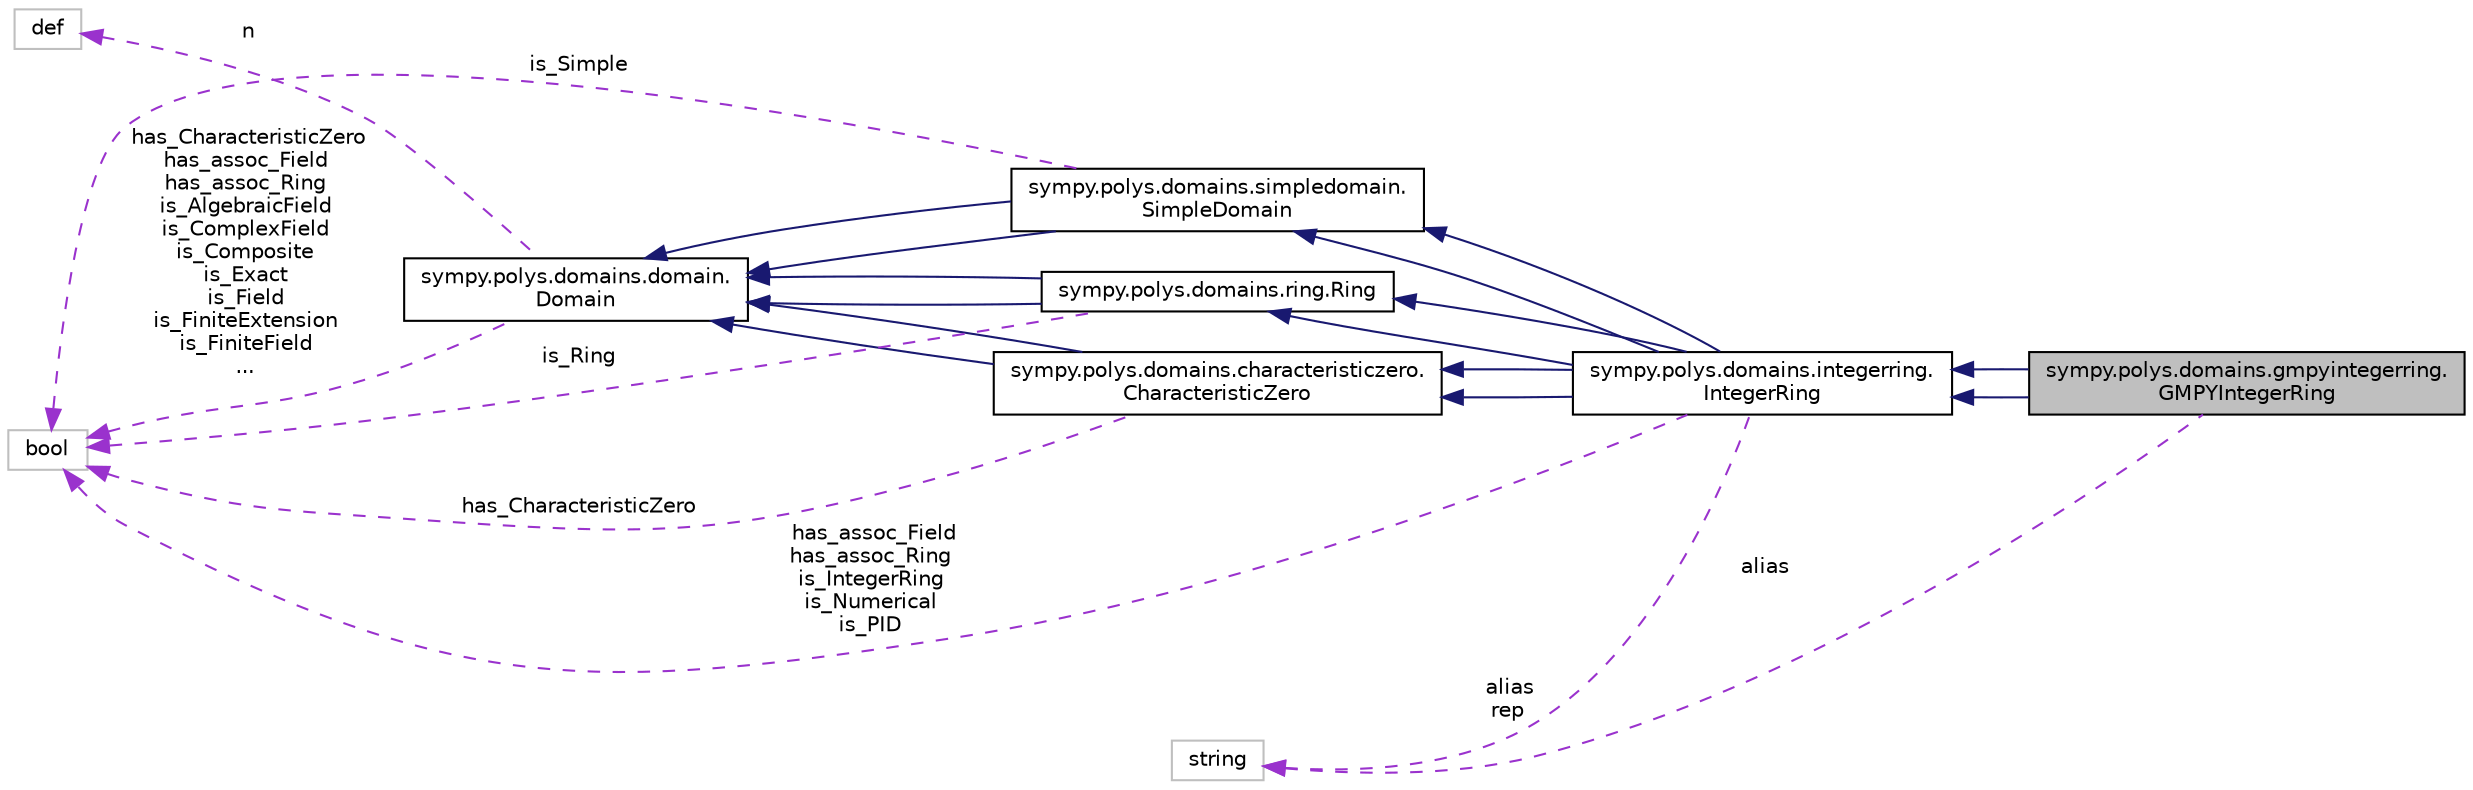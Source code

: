 digraph "sympy.polys.domains.gmpyintegerring.GMPYIntegerRing"
{
 // LATEX_PDF_SIZE
  edge [fontname="Helvetica",fontsize="10",labelfontname="Helvetica",labelfontsize="10"];
  node [fontname="Helvetica",fontsize="10",shape=record];
  rankdir="LR";
  Node1 [label="sympy.polys.domains.gmpyintegerring.\lGMPYIntegerRing",height=0.2,width=0.4,color="black", fillcolor="grey75", style="filled", fontcolor="black",tooltip=" "];
  Node2 -> Node1 [dir="back",color="midnightblue",fontsize="10",style="solid",fontname="Helvetica"];
  Node2 [label="sympy.polys.domains.integerring.\lIntegerRing",height=0.2,width=0.4,color="black", fillcolor="white", style="filled",URL="$classsympy_1_1polys_1_1domains_1_1integerring_1_1IntegerRing.html",tooltip=" "];
  Node3 -> Node2 [dir="back",color="midnightblue",fontsize="10",style="solid",fontname="Helvetica"];
  Node3 [label="sympy.polys.domains.ring.Ring",height=0.2,width=0.4,color="black", fillcolor="white", style="filled",URL="$classsympy_1_1polys_1_1domains_1_1ring_1_1Ring.html",tooltip=" "];
  Node4 -> Node3 [dir="back",color="midnightblue",fontsize="10",style="solid",fontname="Helvetica"];
  Node4 [label="sympy.polys.domains.domain.\lDomain",height=0.2,width=0.4,color="black", fillcolor="white", style="filled",URL="$classsympy_1_1polys_1_1domains_1_1domain_1_1Domain.html",tooltip=" "];
  Node5 -> Node4 [dir="back",color="darkorchid3",fontsize="10",style="dashed",label=" has_CharacteristicZero\nhas_assoc_Field\nhas_assoc_Ring\nis_AlgebraicField\nis_ComplexField\nis_Composite\nis_Exact\nis_Field\nis_FiniteExtension\nis_FiniteField\n..." ,fontname="Helvetica"];
  Node5 [label="bool",height=0.2,width=0.4,color="grey75", fillcolor="white", style="filled",tooltip=" "];
  Node6 -> Node4 [dir="back",color="darkorchid3",fontsize="10",style="dashed",label=" n" ,fontname="Helvetica"];
  Node6 [label="def",height=0.2,width=0.4,color="grey75", fillcolor="white", style="filled",tooltip=" "];
  Node4 -> Node3 [dir="back",color="midnightblue",fontsize="10",style="solid",fontname="Helvetica"];
  Node5 -> Node3 [dir="back",color="darkorchid3",fontsize="10",style="dashed",label=" is_Ring" ,fontname="Helvetica"];
  Node7 -> Node2 [dir="back",color="midnightblue",fontsize="10",style="solid",fontname="Helvetica"];
  Node7 [label="sympy.polys.domains.characteristiczero.\lCharacteristicZero",height=0.2,width=0.4,color="black", fillcolor="white", style="filled",URL="$classsympy_1_1polys_1_1domains_1_1characteristiczero_1_1CharacteristicZero.html",tooltip=" "];
  Node4 -> Node7 [dir="back",color="midnightblue",fontsize="10",style="solid",fontname="Helvetica"];
  Node4 -> Node7 [dir="back",color="midnightblue",fontsize="10",style="solid",fontname="Helvetica"];
  Node5 -> Node7 [dir="back",color="darkorchid3",fontsize="10",style="dashed",label=" has_CharacteristicZero" ,fontname="Helvetica"];
  Node8 -> Node2 [dir="back",color="midnightblue",fontsize="10",style="solid",fontname="Helvetica"];
  Node8 [label="sympy.polys.domains.simpledomain.\lSimpleDomain",height=0.2,width=0.4,color="black", fillcolor="white", style="filled",URL="$classsympy_1_1polys_1_1domains_1_1simpledomain_1_1SimpleDomain.html",tooltip=" "];
  Node4 -> Node8 [dir="back",color="midnightblue",fontsize="10",style="solid",fontname="Helvetica"];
  Node4 -> Node8 [dir="back",color="midnightblue",fontsize="10",style="solid",fontname="Helvetica"];
  Node5 -> Node8 [dir="back",color="darkorchid3",fontsize="10",style="dashed",label=" is_Simple" ,fontname="Helvetica"];
  Node3 -> Node2 [dir="back",color="midnightblue",fontsize="10",style="solid",fontname="Helvetica"];
  Node7 -> Node2 [dir="back",color="midnightblue",fontsize="10",style="solid",fontname="Helvetica"];
  Node8 -> Node2 [dir="back",color="midnightblue",fontsize="10",style="solid",fontname="Helvetica"];
  Node5 -> Node2 [dir="back",color="darkorchid3",fontsize="10",style="dashed",label=" has_assoc_Field\nhas_assoc_Ring\nis_IntegerRing\nis_Numerical\nis_PID" ,fontname="Helvetica"];
  Node9 -> Node2 [dir="back",color="darkorchid3",fontsize="10",style="dashed",label=" alias\nrep" ,fontname="Helvetica"];
  Node9 [label="string",height=0.2,width=0.4,color="grey75", fillcolor="white", style="filled",tooltip=" "];
  Node2 -> Node1 [dir="back",color="midnightblue",fontsize="10",style="solid",fontname="Helvetica"];
  Node9 -> Node1 [dir="back",color="darkorchid3",fontsize="10",style="dashed",label=" alias" ,fontname="Helvetica"];
}
